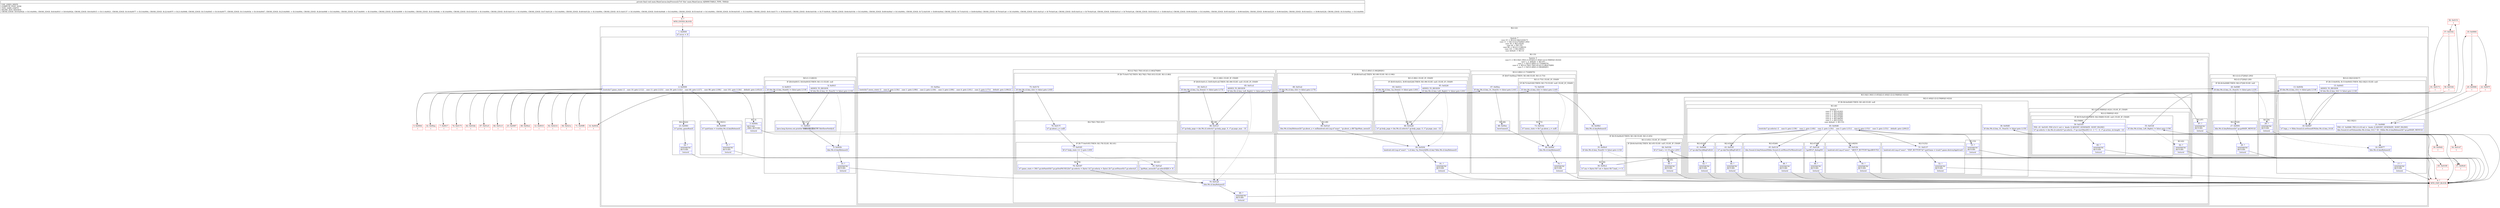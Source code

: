 digraph "CFG formain.MainCanvas.keyProcess()V" {
subgraph cluster_Region_1781723137 {
label = "R(2:1|2)";
node [shape=record,color=blue];
Node_1 [shape=record,label="{1\:\ 0x0000|lr7.error = 3l}"];
subgraph cluster_SwitchRegion_1532517367 {
label = "Switch: 7
 case 10 -> R(3:(2:18|21)|16|17)
 case 11 -> R(1:(2:(2:27|28)|(1:29)))
 case 30 -> R(2:23|24)
 case 40 -> R(1:33)
 case 98 -> R(3:(1:11)|9|10)
 case 101 -> R(2:30|31)
 case default -> R(1:3)";
node [shape=record,color=blue];
Node_2 [shape=record,label="{2\:\ 0x0009|lswitch(r7.game_state) \{l    case 10: goto L112;l    case 11: goto L123;l    case 30: goto L122;l    case 40: goto L127;l    case 98: goto L106;l    case 101: goto L126;l    default: goto L105;l\}l}"];
subgraph cluster_Region_1981799809 {
label = "R(3:(2:18|21)|16|17)";
node [shape=record,color=blue];
subgraph cluster_IfRegion_1122803736 {
label = "IF [B:13:0x003b, B:15:0x0045] THEN: R(2:18|21) ELSE: null";
node [shape=record,color=blue];
Node_13 [shape=record,label="{13\:\ 0x003b|lif (dm.Ms.i().key_S1() != false) goto L116l}"];
Node_15 [shape=record,label="{15\:\ 0x0045|ADDED_TO_REGION\l|lif (dm.Ms.i().key_S2() != false) goto L116l}"];
subgraph cluster_Region_1059316412 {
label = "R(2:18|21)";
node [shape=record,color=blue];
Node_18 [shape=record,label="{18\:\ 0x0047|lr7.logo_c = 0ldm.Sound.i().setSoundON(dm.Ms.i().key_S1())l}"];
Node_21 [shape=record,label="{21\:\ 0x0068|PHI: r1l  0x0068: PHI (r1v18 int) =  binds: [] A[DONT_GENERATE, DONT_INLINE]\l|ldm.Sound.i().setVolume(dm.Ms.i().key_S1() ? 30 : 0)ldm.Ms.i().keyRelease()lr7.gr.goMAIN_MENU()l}"];
}
}
Node_16 [shape=record,label="{16\:\ 0x0077|ldm.Ms.i().keyRelease()l}"];
Node_17 [shape=record,label="{17\:\ ?|SYNTHETIC\lRETURN\l|lreturnl}"];
}
subgraph cluster_Region_641565004 {
label = "R(1:(2:(2:27|28)|(1:29)))";
node [shape=record,color=blue];
subgraph cluster_Region_784774111 {
label = "R(2:(2:27|28)|(1:29))";
node [shape=record,color=blue];
subgraph cluster_IfRegion_151857791 {
label = "IF [B:26:0x008f] THEN: R(2:27|28) ELSE: null";
node [shape=record,color=blue];
Node_26 [shape=record,label="{26\:\ 0x008f|lif (dm.Ms.i().key_S1_Num5() != false) goto L125l}"];
subgraph cluster_Region_689639392 {
label = "R(2:27|28)";
node [shape=record,color=blue];
Node_27 [shape=record,label="{27\:\ 0x0091|ldm.Ms.i().keyRelease()lr7.gr.goMAIN_MENU()l}"];
Node_28 [shape=record,label="{28\:\ ?|SYNTHETIC\lRETURN\l|lreturnl}"];
}
}
subgraph cluster_Region_1667681390 {
label = "R(1:29)";
node [shape=record,color=blue];
Node_29 [shape=record,label="{29\:\ ?|SYNTHETIC\lRETURN\l|lreturnl}"];
}
}
}
subgraph cluster_Region_2024129430 {
label = "R(2:23|24)";
node [shape=record,color=blue];
Node_23 [shape=record,label="{23\:\ 0x0081|lr7.gr.key_gameRun()l}"];
Node_24 [shape=record,label="{24\:\ ?|SYNTHETIC\lRETURN\l|lreturnl}"];
}
subgraph cluster_Region_404439087 {
label = "R(1:33)";
node [shape=record,color=blue];
subgraph cluster_SwitchRegion_1762539715 {
label = "Switch: 5
 case 0 -> R(3:34|(1:36)(1:(1:65))|(2:(1:40)|(1:(2:(2:59|60)|(1:62)))))
 case 1, 3, default -> R(1:97)
 case 2 -> R(3:(1:68)(1:(1:73))|69|70)
 case 4 -> R(3:(2:76|(1:78)(1:81))(1:(1:86))|79|80)
 case 5 -> R(3:(1:89)(1:(1:96))|90|91)";
node [shape=record,color=blue];
Node_33 [shape=record,label="{33\:\ 0x00ac|lswitch(r7.menu_state) \{l    case 0: goto L130;l    case 1: goto L199;l    case 2: goto L139;l    case 3: goto L199;l    case 4: goto L161;l    case 5: goto L173;l    default: goto L199;l\}l}"];
subgraph cluster_Region_1021221936 {
label = "R(3:34|(1:36)(1:(1:65))|(2:(1:40)|(1:(2:(2:59|60)|(1:62)))))";
node [shape=record,color=blue];
Node_34 [shape=record,label="{34\:\ 0x00b1|ldm.Ms.i().keyRelease()l}"];
subgraph cluster_IfRegion_1781616974 {
label = "IF [B:35:0x00c0] THEN: R(1:36) ELSE: R(1:(1:65))";
node [shape=record,color=blue];
Node_35 [shape=record,label="{35\:\ 0x00c0|lif (dm.Ms.i().key_Num0() != false) goto L132l}"];
subgraph cluster_Region_678002207 {
label = "R(1:36)";
node [shape=record,color=blue];
Node_36 [shape=record,label="{36\:\ 0x00c2|lr7.ma = (byte) 0lr7.mt = (byte) 0lr7.load_c = 1l}"];
}
subgraph cluster_Region_809079793 {
label = "R(1:(1:65)) | ELSE_IF_CHAIN\l";
node [shape=record,color=blue];
subgraph cluster_IfRegion_2026809050 {
label = "IF [B:64:0x010b] THEN: R(1:65) ELSE: null | ELSE_IF_CHAIN\l";
node [shape=record,color=blue];
Node_64 [shape=record,label="{64\:\ 0x010b|lif (r7.load_c == 0) goto L201l}"];
subgraph cluster_Region_412431276 {
label = "R(1:65)";
node [shape=record,color=blue];
Node_65 [shape=record,label="{65\:\ ?|SYNTHETIC\lRETURN\l|lreturnl}"];
}
}
}
}
subgraph cluster_Region_2070888231 {
label = "R(2:(1:40)|(1:(2:(2:59|60)|(1:62))))";
node [shape=record,color=blue];
subgraph cluster_IfRegion_129342880 {
label = "IF [B:38:0x00d0] THEN: R(1:40) ELSE: null";
node [shape=record,color=blue];
Node_38 [shape=record,label="{38\:\ 0x00d0|lif (dm.Ms.i().key_S1_Num5() != false) goto L135l}"];
subgraph cluster_Region_171967482 {
label = "R(1:40)";
node [shape=record,color=blue];
subgraph cluster_SwitchRegion_997804365 {
label = "Switch: 7
 case 0 -> R(2:41|42)
 case 1 -> R(2:43|44)
 case 2 -> R(2:45|46)
 case 3 -> R(2:47|48)
 case 4 -> R(2:49|50)
 case 5 -> R(2:51|52)
 case default -> R(1:53)";
node [shape=record,color=blue];
Node_40 [shape=record,label="{40\:\ 0x00d6|lswitch(r7.gr.selectx) \{l    case 0: goto L138;l    case 1: goto L149;l    case 2: goto L150;l    case 3: goto L151;l    case 4: goto L152;l    case 5: goto L153;l    default: goto L200;l\}l}"];
subgraph cluster_Region_963497730 {
label = "R(2:41|42)";
node [shape=record,color=blue];
Node_41 [shape=record,label="{41\:\ 0x00db|lr7.gr.skyCheckRegFull(2)l}"];
Node_42 [shape=record,label="{42\:\ ?|SYNTHETIC\lRETURN\l|lreturnl}"];
}
subgraph cluster_Region_303959314 {
label = "R(2:43|44)";
node [shape=record,color=blue];
Node_43 [shape=record,label="{43\:\ 0x010f|lr7.gr.skyCheckRegFull(1)l}"];
Node_44 [shape=record,label="{44\:\ ?|SYNTHETIC\lRETURN\l|lreturnl}"];
}
subgraph cluster_Region_415990648 {
label = "R(2:45|46)";
node [shape=record,color=blue];
Node_45 [shape=record,label="{45\:\ 0x0116|ldm.Sound.i().keyVolume(0)ldm.Sound.i().setMusicForMenu(true)l}"];
Node_46 [shape=record,label="{46\:\ ?|SYNTHETIC\lRETURN\l|lreturnl}"];
}
subgraph cluster_Region_1770619405 {
label = "R(2:47|48)";
node [shape=record,color=blue];
Node_47 [shape=record,label="{47\:\ 0x0126|lgoHELP_dialog(0)l}"];
Node_48 [shape=record,label="{48\:\ ?|SYNTHETIC\lRETURN\l|lreturnl}"];
}
subgraph cluster_Region_1053513185 {
label = "R(2:49|50)";
node [shape=record,color=blue];
Node_49 [shape=record,label="{49\:\ 0x012b|landroid.util.Log.e(\"soars\", \"ABOUT_BUTTON\")lgoABOUT()l}"];
Node_50 [shape=record,label="{50\:\ ?|SYNTHETIC\lRETURN\l|lreturnl}"];
}
subgraph cluster_Region_1549773239 {
label = "R(2:51|52)";
node [shape=record,color=blue];
Node_51 [shape=record,label="{51\:\ 0x0137|landroid.util.Log.e(\"soars\", \"EXIT_BUTTON\")lr7.quitGame = truelr7.game.destroyApp(true)l}"];
Node_52 [shape=record,label="{52\:\ ?|SYNTHETIC\lRETURN\l|lreturnl}"];
}
subgraph cluster_Region_407580935 {
label = "R(1:53)";
node [shape=record,color=blue];
Node_53 [shape=record,label="{53\:\ ?|SYNTHETIC\lRETURN\l|lreturnl}"];
}
}
}
}
subgraph cluster_Region_1031229929 {
label = "R(1:(2:(2:59|60)|(1:62))) | ELSE_IF_CHAIN\l";
node [shape=record,color=blue];
subgraph cluster_Region_1509388283 {
label = "R(2:(2:59|60)|(1:62))";
node [shape=record,color=blue];
subgraph cluster_IfRegion_2017752931 {
label = "IF [B:55:0x014f] THEN: R(2:59|60) ELSE: null | ELSE_IF_CHAIN\l";
node [shape=record,color=blue];
Node_55 [shape=record,label="{55\:\ 0x014f|lif (dm.Ms.i().key_Left_Right() != false) goto L156l}"];
subgraph cluster_Region_960934501 {
label = "R(2:59|60)";
node [shape=record,color=blue];
Node_59 [shape=record,label="{59\:\ 0x0165|PHI: r3l  0x0165: PHI (r3v11 int) =  binds: [] A[DONT_GENERATE, DONT_INLINE]\l|lr7.gr.selectx = dm.Ms.i().select(r7.gr.selectx, r7.gr.rmsOther[0] == \-1 ? 1 : 0, r7.gr.action_str.length \- 1)l}"];
Node_60 [shape=record,label="{60\:\ ?|SYNTHETIC\lRETURN\l|lreturnl}"];
}
}
subgraph cluster_Region_1043940541 {
label = "R(1:62)";
node [shape=record,color=blue];
Node_62 [shape=record,label="{62\:\ ?|SYNTHETIC\lRETURN\l|lreturnl}"];
}
}
}
}
}
subgraph cluster_Region_1557363766 {
label = "R(1:97)";
node [shape=record,color=blue];
Node_97 [shape=record,label="{97\:\ ?|SYNTHETIC\lRETURN\l|lreturnl}"];
}
subgraph cluster_Region_125298592 {
label = "R(3:(1:68)(1:(1:73))|69|70)";
node [shape=record,color=blue];
subgraph cluster_IfRegion_187607217 {
label = "IF [B:67:0x00ea] THEN: R(1:68) ELSE: R(1:(1:73))";
node [shape=record,color=blue];
Node_67 [shape=record,label="{67\:\ 0x00ea|lif (dm.Ms.i().key_S1_Num5() != false) goto L141l}"];
subgraph cluster_Region_2143685061 {
label = "R(1:68)";
node [shape=record,color=blue];
Node_68 [shape=record,label="{68\:\ 0x00ec|lnewGame()l}"];
}
subgraph cluster_Region_942930119 {
label = "R(1:(1:73)) | ELSE_IF_CHAIN\l";
node [shape=record,color=blue];
subgraph cluster_IfRegion_12665478 {
label = "IF [B:72:0x0100] THEN: R(1:73) ELSE: null | ELSE_IF_CHAIN\l";
node [shape=record,color=blue];
Node_72 [shape=record,label="{72\:\ 0x0100|lif (dm.Ms.i().key_S2() != false) goto L145l}"];
subgraph cluster_Region_2119436559 {
label = "R(1:73)";
node [shape=record,color=blue];
Node_73 [shape=record,label="{73\:\ 0x0102|lr7.menu_state = 0lr7.gr.about_a = nulll}"];
}
}
}
}
Node_69 [shape=record,label="{69\:\ 0x00ef|ldm.Ms.i().keyRelease()l}"];
Node_70 [shape=record,label="{70\:\ ?|SYNTHETIC\lRETURN\l|lreturnl}"];
}
subgraph cluster_Region_831766305 {
label = "R(3:(2:76|(1:78)(1:81))(1:(1:86))|79|80)";
node [shape=record,color=blue];
subgraph cluster_IfRegion_373398548 {
label = "IF [B:75:0x017d] THEN: R(2:76|(1:78)(1:81)) ELSE: R(1:(1:86))";
node [shape=record,color=blue];
Node_75 [shape=record,label="{75\:\ 0x017d|lif (dm.Ms.i().key_S2() != false) goto L163l}"];
subgraph cluster_Region_480127272 {
label = "R(2:76|(1:78)(1:81))";
node [shape=record,color=blue];
Node_76 [shape=record,label="{76\:\ 0x017f|lr7.gr.about_a = nulll}"];
subgraph cluster_IfRegion_1121736645 {
label = "IF [B:77:0x0185] THEN: R(1:78) ELSE: R(1:81)";
node [shape=record,color=blue];
Node_77 [shape=record,label="{77\:\ 0x0185|lif (r7.help_state == 1) goto L165l}"];
subgraph cluster_Region_1855623688 {
label = "R(1:78)";
node [shape=record,color=blue];
Node_78 [shape=record,label="{78\:\ 0x0187|lr7.game_state = 30lr7.gr.doPaint(0)lr7.gr.goYouPAUSE(2)lr7.gr.selectx = (byte) 1lr7.gr.selecty = (byte) 2lr7.gr.setPauseS(r7.gr.selectx)l}"];
}
subgraph cluster_Region_1956713203 {
label = "R(1:81)";
node [shape=record,color=blue];
Node_81 [shape=record,label="{81\:\ 0x01af|lgoMain_menu()lr7.gr.select[0][0] = 3l}"];
}
}
}
subgraph cluster_Region_421241382 {
label = "R(1:(1:86)) | ELSE_IF_CHAIN\l";
node [shape=record,color=blue];
subgraph cluster_IfRegion_962182335 {
label = "IF [B:83:0x01c3, B:85:0x01cd] THEN: R(1:86) ELSE: null | ELSE_IF_CHAIN\l";
node [shape=record,color=blue];
Node_83 [shape=record,label="{83\:\ 0x01c3|lif (dm.Ms.i().key_Up_Down() != false) goto L172l}"];
Node_85 [shape=record,label="{85\:\ 0x01cd|ADDED_TO_REGION\l|lif (dm.Ms.i().key_Left_Right() != false) goto L172l}"];
subgraph cluster_Region_57238350 {
label = "R(1:86)";
node [shape=record,color=blue];
Node_86 [shape=record,label="{86\:\ 0x01cf|lr7.gr.help_page = dm.Ms.i().select(r7.gr.help_page, 0, r7.gr.page_max \- 1)l}"];
}
}
}
}
Node_79 [shape=record,label="{79\:\ 0x01a6|ldm.Ms.i().keyRelease()l}"];
Node_80 [shape=record,label="{80\:\ ?|SYNTHETIC\lRETURN\l|lreturnl}"];
}
subgraph cluster_Region_2133057370 {
label = "R(3:(1:89)(1:(1:96))|90|91)";
node [shape=record,color=blue];
subgraph cluster_IfRegion_1005406218 {
label = "IF [B:88:0x01ed] THEN: R(1:89) ELSE: R(1:(1:96))";
node [shape=record,color=blue];
Node_88 [shape=record,label="{88\:\ 0x01ed|lif (dm.Ms.i().key_S2() != false) goto L175l}"];
subgraph cluster_Region_1336256396 {
label = "R(1:89)";
node [shape=record,color=blue];
Node_89 [shape=record,label="{89\:\ 0x01ef|ldm.Ms.i().keyRelease()lr7.gr.about_a = nulllandroid.util.Log.e(\"soars\", \"gr.about_a dfd\")lgoMain_menu()l}"];
}
subgraph cluster_Region_127847973 {
label = "R(1:(1:96)) | ELSE_IF_CHAIN\l";
node [shape=record,color=blue];
subgraph cluster_IfRegion_1713772675 {
label = "IF [B:93:0x021c, B:95:0x0226] THEN: R(1:96) ELSE: null | ELSE_IF_CHAIN\l";
node [shape=record,color=blue];
Node_93 [shape=record,label="{93\:\ 0x021c|lif (dm.Ms.i().key_Up_Down() != false) goto L181l}"];
Node_95 [shape=record,label="{95\:\ 0x0226|ADDED_TO_REGION\l|lif (dm.Ms.i().key_Left_Right() != false) goto L181l}"];
subgraph cluster_Region_928686421 {
label = "R(1:96)";
node [shape=record,color=blue];
Node_96 [shape=record,label="{96\:\ 0x0228|lr7.gr.help_page = dm.Ms.i().select(r7.gr.help_page, 0, r7.gr.page_max \- 1)l}"];
}
}
}
}
Node_90 [shape=record,label="{90\:\ 0x0204|landroid.util.Log.e(\"soars\", \"s.i().key_Up_Down()\|\|Ms.i().key\")ldm.Ms.i().keyRelease()l}"];
Node_91 [shape=record,label="{91\:\ ?|SYNTHETIC\lRETURN\l|lreturnl}"];
}
}
}
subgraph cluster_Region_1436674549 {
label = "R(3:(1:11)|9|10)";
node [shape=record,color=blue];
subgraph cluster_IfRegion_616561282 {
label = "IF [B:6:0x0015, B:8:0x001f] THEN: R(1:11) ELSE: null";
node [shape=record,color=blue];
Node_6 [shape=record,label="{6\:\ 0x0015|lif (dm.Ms.i().key_Num0() != false) goto L110l}"];
Node_8 [shape=record,label="{8\:\ 0x001f|ADDED_TO_REGION\l|lif (dm.Ms.i().key_S1_Num5() != false) goto L110l}"];
subgraph cluster_Region_1913330838 {
label = "R(1:11)";
node [shape=record,color=blue];
Node_11 [shape=record,label="{11\:\ 0x0021|ljava.lang.System.out.println(\"按键处理这里执行吗\")ldoShowNotify()l}"];
}
}
Node_9 [shape=record,label="{9\:\ 0x002b|ldm.Ms.i().keyRelease()l}"];
Node_10 [shape=record,label="{10\:\ ?|SYNTHETIC\lRETURN\l|lreturnl}"];
}
subgraph cluster_Region_272190347 {
label = "R(2:30|31)";
node [shape=record,color=blue];
Node_30 [shape=record,label="{30\:\ 0x009f|lr7.quitGame = trueldm.Ms.i().keyRelease()l}"];
Node_31 [shape=record,label="{31\:\ ?|SYNTHETIC\lRETURN\l|lreturnl}"];
}
subgraph cluster_Region_1242424888 {
label = "R(1:3)";
node [shape=record,color=blue];
Node_3 [shape=record,label="{3\:\ 0x000c|RETURN\lORIG_RETURN\l|lreturnl}"];
}
}
}
Node_0 [shape=record,color=red,label="{0\:\ ?|MTH_ENTER_BLOCK\l|l}"];
Node_4 [shape=record,color=red,label="{4\:\ ?|MTH_EXIT_BLOCK\l|l}"];
Node_5 [shape=record,color=red,label="{5\:\ 0x000d|l}"];
Node_7 [shape=record,color=red,label="{7\:\ 0x0017|l}"];
Node_12 [shape=record,color=red,label="{12\:\ 0x0033|l}"];
Node_14 [shape=record,color=red,label="{14\:\ 0x003d|l}"];
Node_19 [shape=record,color=red,label="{19\:\ 0x0064|l}"];
Node_20 [shape=record,color=red,label="{20\:\ 0x0066|l}"];
Node_22 [shape=record,color=red,label="{22\:\ 0x007f|l}"];
Node_25 [shape=record,color=red,label="{25\:\ 0x0087|l}"];
Node_32 [shape=record,color=red,label="{32\:\ 0x00aa|l}"];
Node_37 [shape=record,color=red,label="{37\:\ 0x00c8|l}"];
Node_39 [shape=record,color=red,label="{39\:\ 0x00d2|l}"];
Node_54 [shape=record,color=red,label="{54\:\ 0x0147|l}"];
Node_56 [shape=record,color=red,label="{56\:\ 0x0151|l}"];
Node_57 [shape=record,color=red,label="{57\:\ 0x0162|l}"];
Node_58 [shape=record,color=red,label="{58\:\ 0x0164|l}"];
Node_61 [shape=record,color=red,label="{61\:\ 0x0173|l}"];
Node_63 [shape=record,color=red,label="{63\:\ 0x0109|l}"];
Node_66 [shape=record,color=red,label="{66\:\ 0x00e2|l}"];
Node_71 [shape=record,color=red,label="{71\:\ 0x00f8|l}"];
Node_74 [shape=record,color=red,label="{74\:\ 0x0175|l}"];
Node_82 [shape=record,color=red,label="{82\:\ 0x01bb|l}"];
Node_84 [shape=record,color=red,label="{84\:\ 0x01c5|l}"];
Node_87 [shape=record,color=red,label="{87\:\ 0x01e5|l}"];
Node_92 [shape=record,color=red,label="{92\:\ 0x0214|l}"];
Node_94 [shape=record,color=red,label="{94\:\ 0x021e|l}"];
MethodNode[shape=record,label="{private final void main.MainCanvas.keyProcess((r7v0 'this' main.MainCanvas A[IMMUTABLE_TYPE, THIS]))  | USE_LINES_HINTS\lCOMPUTE_POST_DOM\lTYPE_VARS: EMPTY\lINLINE_NOT_NEEDED\lCROSS_EDGE: B:9:0x002b \-\> B:3:0x000c, CROSS_EDGE: B:8:0x001f \-\> B:9:0x002b, CROSS_EDGE: B:6:0x0015 \-\> B:11:0x0021, CROSS_EDGE: B:16:0x0077 \-\> B:3:0x000c, CROSS_EDGE: B:22:0x007f \-\> B:21:0x0068, CROSS_EDGE: B:15:0x0045 \-\> B:16:0x0077, CROSS_EDGE: B:13:0x003b \-\> B:18:0x0047, CROSS_EDGE: B:23:0x0081 \-\> B:3:0x000c, CROSS_EDGE: B:26:0x008f \-\> B:3:0x000c, CROSS_EDGE: B:27:0x0091 \-\> B:3:0x000c, CROSS_EDGE: B:30:0x009f \-\> B:3:0x000c, CROSS_EDGE: B:41:0x00db \-\> B:3:0x000c, CROSS_EDGE: B:43:0x010f \-\> B:3:0x000c, CROSS_EDGE: B:45:0x0116 \-\> B:3:0x000c, CROSS_EDGE: B:47:0x0126 \-\> B:3:0x000c, CROSS_EDGE: B:49:0x012b \-\> B:3:0x000c, CROSS_EDGE: B:51:0x0137 \-\> B:3:0x000c, CROSS_EDGE: B:40:0x00d6 \-\> B:3:0x000c, CROSS_EDGE: B:55:0x014f \-\> B:3:0x000c, CROSS_EDGE: B:59:0x0165 \-\> B:3:0x000c, CROSS_EDGE: B:61:0x0173 \-\> B:59:0x0165, CROSS_EDGE: B:64:0x010b \-\> B:37:0x00c8, CROSS_EDGE: B:64:0x010b \-\> B:3:0x000c, CROSS_EDGE: B:69:0x00ef \-\> B:3:0x000c, CROSS_EDGE: B:72:0x0100 \-\> B:69:0x00ef, CROSS_EDGE: B:73:0x0102 \-\> B:69:0x00ef, CROSS_EDGE: B:79:0x01a6 \-\> B:3:0x000c, CROSS_EDGE: B:81:0x01af \-\> B:79:0x01a6, CROSS_EDGE: B:85:0x01cd \-\> B:79:0x01a6, CROSS_EDGE: B:86:0x01cf \-\> B:79:0x01a6, CROSS_EDGE: B:83:0x01c3 \-\> B:86:0x01cf, CROSS_EDGE: B:90:0x0204 \-\> B:3:0x000c, CROSS_EDGE: B:95:0x0226 \-\> B:90:0x0204, CROSS_EDGE: B:96:0x0228 \-\> B:90:0x0204, CROSS_EDGE: B:93:0x021c \-\> B:96:0x0228, CROSS_EDGE: B:33:0x00ac \-\> B:3:0x000c\l}"];
MethodNode -> Node_0;
Node_1 -> Node_2;
Node_2 -> Node_3;
Node_2 -> Node_5;
Node_2 -> Node_12;
Node_2 -> Node_23;
Node_2 -> Node_25;
Node_2 -> Node_30;
Node_2 -> Node_32;
Node_13 -> Node_14[style=dashed];
Node_13 -> Node_18;
Node_15 -> Node_18;
Node_15 -> Node_16[style=dashed];
Node_18 -> Node_19;
Node_21 -> Node_16;
Node_16 -> Node_17;
Node_17 -> Node_4;
Node_26 -> Node_27;
Node_26 -> Node_29[style=dashed];
Node_27 -> Node_28;
Node_28 -> Node_4;
Node_29 -> Node_4;
Node_23 -> Node_24;
Node_24 -> Node_4;
Node_33 -> Node_34;
Node_33 -> Node_66;
Node_33 -> Node_74;
Node_33 -> Node_87;
Node_33 -> Node_97;
Node_34 -> Node_35;
Node_35 -> Node_36;
Node_35 -> Node_63[style=dashed];
Node_36 -> Node_37;
Node_64 -> Node_37[style=dashed];
Node_64 -> Node_65;
Node_65 -> Node_4;
Node_38 -> Node_39;
Node_38 -> Node_54[style=dashed];
Node_40 -> Node_41;
Node_40 -> Node_43;
Node_40 -> Node_45;
Node_40 -> Node_47;
Node_40 -> Node_49;
Node_40 -> Node_51;
Node_40 -> Node_53;
Node_41 -> Node_42;
Node_42 -> Node_4;
Node_43 -> Node_44;
Node_44 -> Node_4;
Node_45 -> Node_46;
Node_46 -> Node_4;
Node_47 -> Node_48;
Node_48 -> Node_4;
Node_49 -> Node_50;
Node_50 -> Node_4;
Node_51 -> Node_52;
Node_52 -> Node_4;
Node_53 -> Node_4;
Node_55 -> Node_56;
Node_55 -> Node_62[style=dashed];
Node_59 -> Node_60;
Node_60 -> Node_4;
Node_62 -> Node_4;
Node_97 -> Node_4;
Node_67 -> Node_68;
Node_67 -> Node_71[style=dashed];
Node_68 -> Node_69;
Node_72 -> Node_69[style=dashed];
Node_72 -> Node_73;
Node_73 -> Node_69;
Node_69 -> Node_70;
Node_70 -> Node_4;
Node_75 -> Node_76;
Node_75 -> Node_82[style=dashed];
Node_76 -> Node_77;
Node_77 -> Node_78;
Node_77 -> Node_81[style=dashed];
Node_78 -> Node_79;
Node_81 -> Node_79;
Node_83 -> Node_84[style=dashed];
Node_83 -> Node_86;
Node_85 -> Node_79[style=dashed];
Node_85 -> Node_86;
Node_86 -> Node_79;
Node_79 -> Node_80;
Node_80 -> Node_4;
Node_88 -> Node_89;
Node_88 -> Node_92[style=dashed];
Node_89 -> Node_90;
Node_93 -> Node_94[style=dashed];
Node_93 -> Node_96;
Node_95 -> Node_90[style=dashed];
Node_95 -> Node_96;
Node_96 -> Node_90;
Node_90 -> Node_91;
Node_91 -> Node_4;
Node_6 -> Node_7[style=dashed];
Node_6 -> Node_11;
Node_8 -> Node_11;
Node_8 -> Node_9[style=dashed];
Node_11 -> Node_9;
Node_9 -> Node_10;
Node_10 -> Node_4;
Node_30 -> Node_31;
Node_31 -> Node_4;
Node_3 -> Node_4;
Node_0 -> Node_1;
Node_5 -> Node_6;
Node_7 -> Node_8;
Node_12 -> Node_13;
Node_14 -> Node_15;
Node_19 -> Node_20;
Node_19 -> Node_22;
Node_20 -> Node_21;
Node_22 -> Node_21;
Node_25 -> Node_26;
Node_32 -> Node_33;
Node_37 -> Node_38;
Node_39 -> Node_40;
Node_54 -> Node_55;
Node_56 -> Node_57;
Node_57 -> Node_58;
Node_57 -> Node_61;
Node_58 -> Node_59;
Node_61 -> Node_59;
Node_63 -> Node_64;
Node_66 -> Node_67;
Node_71 -> Node_72;
Node_74 -> Node_75;
Node_82 -> Node_83;
Node_84 -> Node_85;
Node_87 -> Node_88;
Node_92 -> Node_93;
Node_94 -> Node_95;
}


